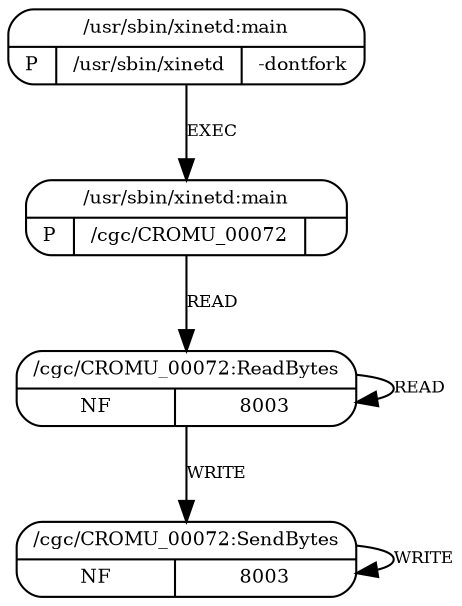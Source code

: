 digraph G {
  3 [shape=Mrecord, label="{{/cgc/CROMU_00072:SendBytes}|{NF|8003}}", fontsize=9, ];
  2 [shape=Mrecord, label="{{/cgc/CROMU_00072:ReadBytes}|{NF|8003}}", fontsize=9, ];
  0 [shape=Mrecord,
     label="{{/usr/sbin/xinetd:main}|{P|/usr/sbin/xinetd|-dontfork}}",
     fontsize=9, ];
  1 [shape=Mrecord, label="{{/usr/sbin/xinetd:main}|{P|/cgc/CROMU_00072|}}",
     fontsize=9, ];
  
  
  3 -> 3 [label="WRITE", fontsize=8, ];
  2 -> 3 [label="WRITE", fontsize=8, ];
  2 -> 2 [label="READ", fontsize=8, ];
  0 -> 1 [label="EXEC", fontsize=8, ];
  1 -> 2 [label="READ", fontsize=8, ];
  
  }